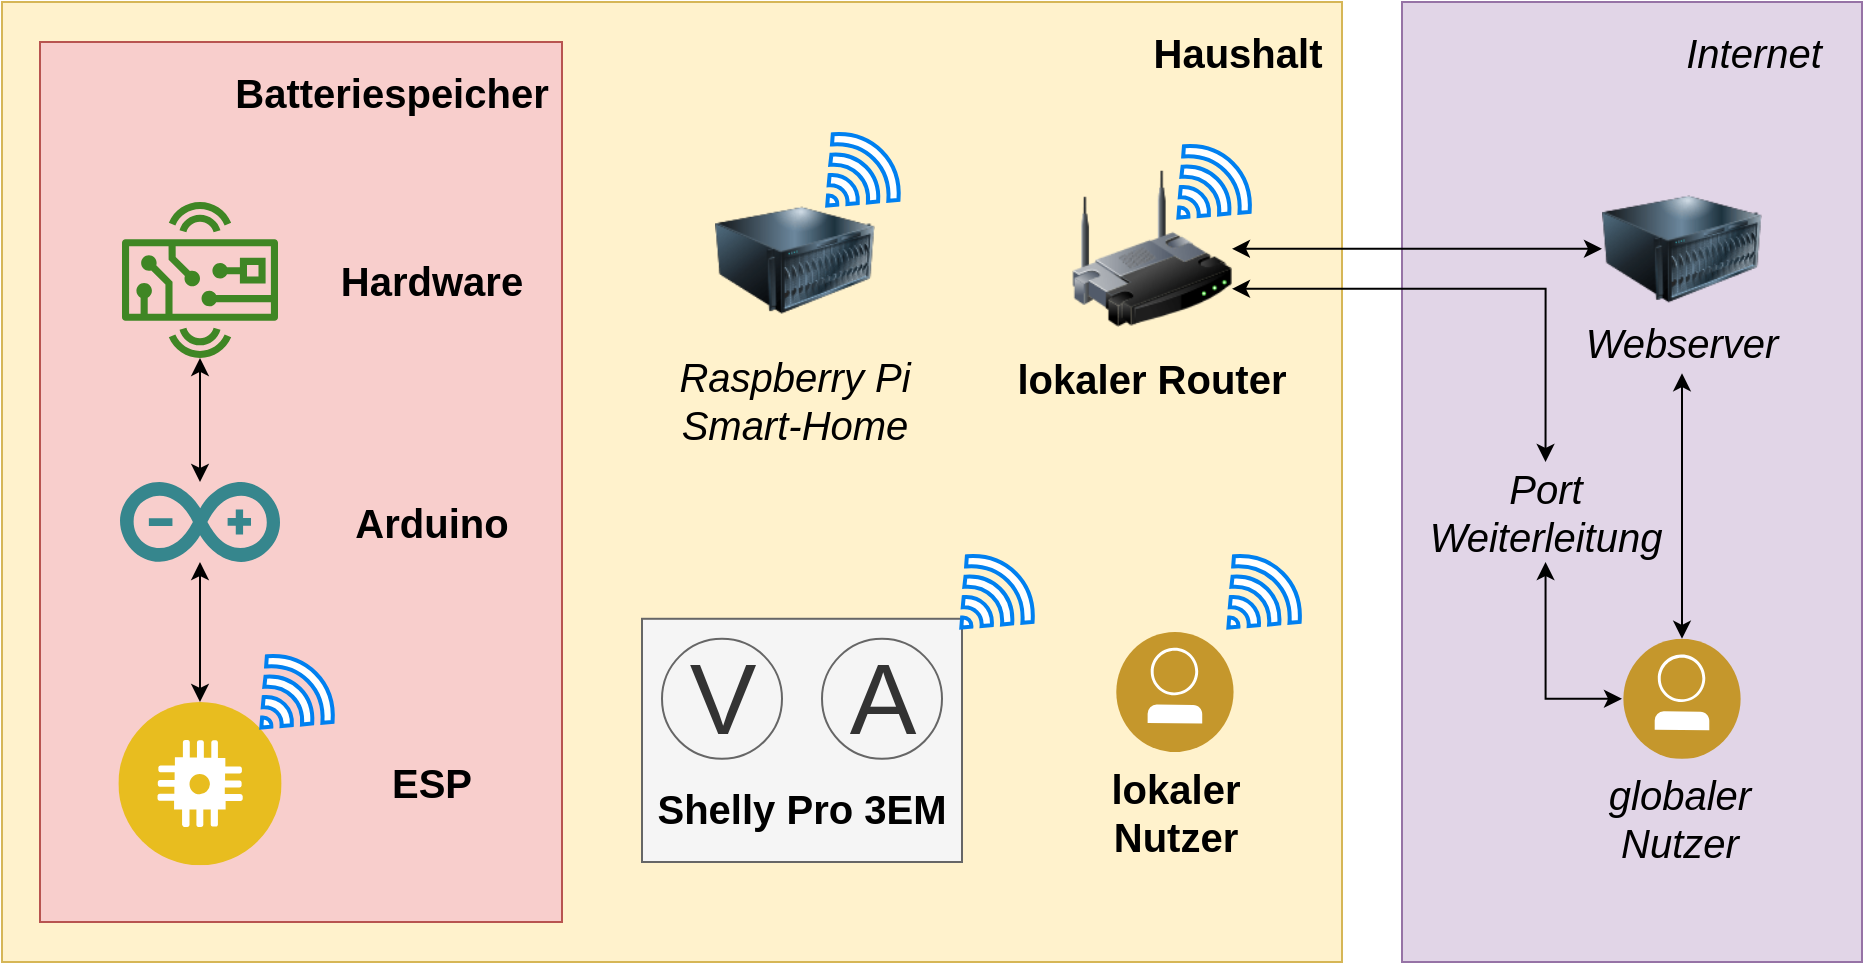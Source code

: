 <mxfile version="21.2.1" type="device">
  <diagram name="Seite-1" id="USYgguJ3XBzCwyXBdYhx">
    <mxGraphModel dx="1434" dy="1003" grid="1" gridSize="10" guides="1" tooltips="1" connect="1" arrows="1" fold="1" page="1" pageScale="1" pageWidth="827" pageHeight="1169" math="0" shadow="0">
      <root>
        <mxCell id="0" />
        <mxCell id="1" parent="0" />
        <mxCell id="uVHWEDpCsShMcWdxpazo-31" value="" style="rounded=0;whiteSpace=wrap;html=1;fillColor=#e1d5e7;strokeColor=#9673a6;" vertex="1" parent="1">
          <mxGeometry x="800" y="100" width="230" height="480" as="geometry" />
        </mxCell>
        <mxCell id="uVHWEDpCsShMcWdxpazo-29" value="" style="rounded=0;whiteSpace=wrap;html=1;fillColor=#fff2cc;strokeColor=#d6b656;" vertex="1" parent="1">
          <mxGeometry x="100" y="100" width="670" height="480" as="geometry" />
        </mxCell>
        <mxCell id="uVHWEDpCsShMcWdxpazo-14" value="" style="rounded=0;whiteSpace=wrap;html=1;fillColor=#f8cecc;strokeColor=#b85450;" vertex="1" parent="1">
          <mxGeometry x="119" y="120" width="261" height="440" as="geometry" />
        </mxCell>
        <mxCell id="uVHWEDpCsShMcWdxpazo-12" value="" style="rounded=0;whiteSpace=wrap;html=1;fillColor=#f5f5f5;fontColor=#333333;strokeColor=#666666;" vertex="1" parent="1">
          <mxGeometry x="420" y="408.39" width="160" height="121.61" as="geometry" />
        </mxCell>
        <mxCell id="uVHWEDpCsShMcWdxpazo-16" value="" style="edgeStyle=orthogonalEdgeStyle;rounded=0;orthogonalLoop=1;jettySize=auto;html=1;startArrow=classic;startFill=1;" edge="1" parent="1" source="uVHWEDpCsShMcWdxpazo-1" target="uVHWEDpCsShMcWdxpazo-2">
          <mxGeometry relative="1" as="geometry" />
        </mxCell>
        <mxCell id="uVHWEDpCsShMcWdxpazo-1" value="" style="sketch=0;outlineConnect=0;fontColor=#232F3E;gradientColor=none;fillColor=#3F8624;strokeColor=none;dashed=0;verticalLabelPosition=bottom;verticalAlign=top;align=center;html=1;fontSize=12;fontStyle=0;aspect=fixed;pointerEvents=1;shape=mxgraph.aws4.hardware_board;" vertex="1" parent="1">
          <mxGeometry x="160" y="200" width="78" height="78" as="geometry" />
        </mxCell>
        <mxCell id="uVHWEDpCsShMcWdxpazo-2" value="" style="dashed=0;outlineConnect=0;html=1;align=center;labelPosition=center;verticalLabelPosition=bottom;verticalAlign=top;shape=mxgraph.weblogos.arduino;fillColor=#36868D;strokeColor=none" vertex="1" parent="1">
          <mxGeometry x="159" y="340" width="80" height="40" as="geometry" />
        </mxCell>
        <mxCell id="uVHWEDpCsShMcWdxpazo-17" value="" style="edgeStyle=orthogonalEdgeStyle;rounded=0;orthogonalLoop=1;jettySize=auto;html=1;startArrow=classic;startFill=1;" edge="1" parent="1" source="uVHWEDpCsShMcWdxpazo-3" target="uVHWEDpCsShMcWdxpazo-2">
          <mxGeometry relative="1" as="geometry" />
        </mxCell>
        <mxCell id="uVHWEDpCsShMcWdxpazo-3" value="" style="image;aspect=fixed;perimeter=ellipsePerimeter;html=1;align=center;shadow=0;dashed=0;fontColor=#4277BB;labelBackgroundColor=default;fontSize=12;spacingTop=3;image=img/lib/ibm/applications/iot_application.svg;" vertex="1" parent="1">
          <mxGeometry x="158.19" y="450" width="81.61" height="81.61" as="geometry" />
        </mxCell>
        <mxCell id="uVHWEDpCsShMcWdxpazo-4" value="" style="html=1;verticalLabelPosition=bottom;align=center;labelBackgroundColor=#ffffff;verticalAlign=top;strokeWidth=2;strokeColor=#0080F0;shadow=0;dashed=0;shape=mxgraph.ios7.icons.wifi;pointerEvents=1;rotation=45;" vertex="1" parent="1">
          <mxGeometry x="220" y="430.0" width="46.46" height="38.39" as="geometry" />
        </mxCell>
        <mxCell id="uVHWEDpCsShMcWdxpazo-5" value="V" style="verticalLabelPosition=middle;shadow=0;dashed=0;align=center;html=1;verticalAlign=middle;strokeWidth=1;shape=ellipse;aspect=fixed;fontSize=50;fillColor=#f5f5f5;fontColor=#333333;strokeColor=#666666;" vertex="1" parent="1">
          <mxGeometry x="430" y="418.39" width="60" height="60" as="geometry" />
        </mxCell>
        <mxCell id="uVHWEDpCsShMcWdxpazo-6" value="A" style="verticalLabelPosition=middle;shadow=0;dashed=0;align=center;html=1;verticalAlign=middle;strokeWidth=1;shape=ellipse;aspect=fixed;fontSize=50;fillColor=#f5f5f5;fontColor=#333333;strokeColor=#666666;" vertex="1" parent="1">
          <mxGeometry x="510" y="418.39" width="60" height="60" as="geometry" />
        </mxCell>
        <mxCell id="uVHWEDpCsShMcWdxpazo-7" value="" style="html=1;verticalLabelPosition=bottom;align=center;labelBackgroundColor=#ffffff;verticalAlign=top;strokeWidth=2;strokeColor=#0080F0;shadow=0;dashed=0;shape=mxgraph.ios7.icons.wifi;pointerEvents=1;rotation=45;" vertex="1" parent="1">
          <mxGeometry x="570" y="380" width="46.46" height="38.39" as="geometry" />
        </mxCell>
        <mxCell id="uVHWEDpCsShMcWdxpazo-10" value="" style="image;html=1;image=img/lib/clip_art/computers/Server_128x128.png" vertex="1" parent="1">
          <mxGeometry x="456.5" y="189" width="80" height="80" as="geometry" />
        </mxCell>
        <mxCell id="uVHWEDpCsShMcWdxpazo-11" value="" style="image;html=1;image=img/lib/clip_art/computers/Server_128x128.png" vertex="1" parent="1">
          <mxGeometry x="900" y="183.39" width="80" height="80" as="geometry" />
        </mxCell>
        <mxCell id="uVHWEDpCsShMcWdxpazo-13" value="&lt;span style=&quot;font-size: 20px;&quot;&gt;&lt;b&gt;Batteriespeicher&lt;/b&gt;&lt;br&gt;&lt;/span&gt;" style="text;html=1;strokeColor=none;fillColor=none;align=center;verticalAlign=middle;whiteSpace=wrap;rounded=0;" vertex="1" parent="1">
          <mxGeometry x="220" y="130" width="150" height="30" as="geometry" />
        </mxCell>
        <mxCell id="uVHWEDpCsShMcWdxpazo-15" value="&lt;font style=&quot;font-size: 20px;&quot;&gt;&lt;i&gt;Raspberry Pi&lt;br&gt;Smart-Home&lt;/i&gt;&lt;br&gt;&lt;/font&gt;" style="text;html=1;strokeColor=none;fillColor=none;align=center;verticalAlign=middle;whiteSpace=wrap;rounded=0;" vertex="1" parent="1">
          <mxGeometry x="414" y="271.39" width="165" height="55.61" as="geometry" />
        </mxCell>
        <mxCell id="uVHWEDpCsShMcWdxpazo-18" value="&lt;font style=&quot;font-size: 20px;&quot;&gt;Arduino&lt;/font&gt;" style="text;html=1;strokeColor=none;fillColor=none;align=center;verticalAlign=middle;whiteSpace=wrap;rounded=0;fontStyle=1" vertex="1" parent="1">
          <mxGeometry x="240" y="345" width="150" height="30" as="geometry" />
        </mxCell>
        <mxCell id="uVHWEDpCsShMcWdxpazo-20" value="&lt;font style=&quot;font-size: 20px;&quot;&gt;Hardware&lt;/font&gt;" style="text;html=1;strokeColor=none;fillColor=none;align=center;verticalAlign=middle;whiteSpace=wrap;rounded=0;fontStyle=1" vertex="1" parent="1">
          <mxGeometry x="240" y="224" width="150" height="30" as="geometry" />
        </mxCell>
        <mxCell id="uVHWEDpCsShMcWdxpazo-21" value="&lt;font style=&quot;font-size: 20px;&quot;&gt;ESP&lt;/font&gt;" style="text;html=1;strokeColor=none;fillColor=none;align=center;verticalAlign=middle;whiteSpace=wrap;rounded=0;fontStyle=1" vertex="1" parent="1">
          <mxGeometry x="240" y="475" width="150" height="30" as="geometry" />
        </mxCell>
        <mxCell id="uVHWEDpCsShMcWdxpazo-51" value="" style="edgeStyle=orthogonalEdgeStyle;rounded=0;orthogonalLoop=1;jettySize=auto;html=1;entryX=0;entryY=0.5;entryDx=0;entryDy=0;exitX=1;exitY=0.5;exitDx=0;exitDy=0;startArrow=classic;startFill=1;" edge="1" parent="1" source="uVHWEDpCsShMcWdxpazo-22" target="uVHWEDpCsShMcWdxpazo-11">
          <mxGeometry relative="1" as="geometry">
            <Array as="points">
              <mxPoint x="830" y="223" />
              <mxPoint x="830" y="223" />
            </Array>
          </mxGeometry>
        </mxCell>
        <mxCell id="uVHWEDpCsShMcWdxpazo-57" style="edgeStyle=orthogonalEdgeStyle;rounded=0;orthogonalLoop=1;jettySize=auto;html=1;exitX=1;exitY=0.75;exitDx=0;exitDy=0;entryX=0.5;entryY=0;entryDx=0;entryDy=0;startArrow=classic;startFill=1;" edge="1" parent="1" source="uVHWEDpCsShMcWdxpazo-22" target="uVHWEDpCsShMcWdxpazo-32">
          <mxGeometry relative="1" as="geometry" />
        </mxCell>
        <mxCell id="uVHWEDpCsShMcWdxpazo-22" value="" style="image;html=1;image=img/lib/clip_art/networking/Wireless_Router_128x128.png" vertex="1" parent="1">
          <mxGeometry x="635" y="183.39" width="80" height="80" as="geometry" />
        </mxCell>
        <mxCell id="uVHWEDpCsShMcWdxpazo-23" value="" style="html=1;verticalLabelPosition=bottom;align=center;labelBackgroundColor=#ffffff;verticalAlign=top;strokeWidth=2;strokeColor=#0080F0;shadow=0;dashed=0;shape=mxgraph.ios7.icons.wifi;pointerEvents=1;rotation=45;" vertex="1" parent="1">
          <mxGeometry x="678.54" y="175.0" width="46.46" height="38.39" as="geometry" />
        </mxCell>
        <mxCell id="uVHWEDpCsShMcWdxpazo-25" value="&lt;font style=&quot;font-size: 20px;&quot;&gt;&lt;b&gt;lokaler Router&lt;/b&gt;&lt;/font&gt;" style="text;html=1;strokeColor=none;fillColor=none;align=center;verticalAlign=middle;whiteSpace=wrap;rounded=0;" vertex="1" parent="1">
          <mxGeometry x="600" y="273" width="150" height="30" as="geometry" />
        </mxCell>
        <mxCell id="uVHWEDpCsShMcWdxpazo-26" value="" style="html=1;verticalLabelPosition=bottom;align=center;labelBackgroundColor=#ffffff;verticalAlign=top;strokeWidth=2;strokeColor=#0080F0;shadow=0;dashed=0;shape=mxgraph.ios7.icons.wifi;pointerEvents=1;rotation=45;" vertex="1" parent="1">
          <mxGeometry x="502.96" y="169.0" width="46.46" height="38.39" as="geometry" />
        </mxCell>
        <mxCell id="uVHWEDpCsShMcWdxpazo-27" value="&lt;font style=&quot;font-size: 20px;&quot;&gt;&lt;b&gt;Shelly Pro 3EM&lt;/b&gt;&lt;/font&gt;" style="text;html=1;strokeColor=none;fillColor=none;align=center;verticalAlign=middle;whiteSpace=wrap;rounded=0;" vertex="1" parent="1">
          <mxGeometry x="425" y="488.39" width="150" height="30" as="geometry" />
        </mxCell>
        <mxCell id="uVHWEDpCsShMcWdxpazo-28" value="&lt;font style=&quot;font-size: 20px;&quot;&gt;&lt;i&gt;Webserver&lt;/i&gt;&lt;br&gt;&lt;/font&gt;" style="text;html=1;strokeColor=none;fillColor=none;align=center;verticalAlign=middle;whiteSpace=wrap;rounded=0;" vertex="1" parent="1">
          <mxGeometry x="865" y="254" width="150" height="31.61" as="geometry" />
        </mxCell>
        <mxCell id="uVHWEDpCsShMcWdxpazo-30" value="&lt;span style=&quot;font-size: 20px;&quot;&gt;&lt;i&gt;Internet&lt;/i&gt;&lt;br&gt;&lt;/span&gt;" style="text;html=1;strokeColor=none;fillColor=none;align=center;verticalAlign=middle;whiteSpace=wrap;rounded=0;" vertex="1" parent="1">
          <mxGeometry x="923.54" y="110" width="103.54" height="30" as="geometry" />
        </mxCell>
        <mxCell id="uVHWEDpCsShMcWdxpazo-32" value="&lt;span style=&quot;font-size: 20px;&quot;&gt;&lt;i&gt;Port&lt;br&gt;Weiterleitung&lt;/i&gt;&lt;br&gt;&lt;/span&gt;" style="text;html=1;strokeColor=none;fillColor=none;align=center;verticalAlign=middle;whiteSpace=wrap;rounded=0;" vertex="1" parent="1">
          <mxGeometry x="820" y="330" width="103.54" height="50" as="geometry" />
        </mxCell>
        <mxCell id="uVHWEDpCsShMcWdxpazo-37" value="" style="image;aspect=fixed;perimeter=ellipsePerimeter;html=1;align=center;shadow=0;dashed=0;fontColor=#4277BB;labelBackgroundColor=default;fontSize=12;spacingTop=3;image=img/lib/ibm/blockchain/blockchain_developer.svg;" vertex="1" parent="1">
          <mxGeometry x="656.46" y="415" width="60" height="60" as="geometry" />
        </mxCell>
        <mxCell id="uVHWEDpCsShMcWdxpazo-38" value="&lt;span style=&quot;font-size: 20px;&quot;&gt;&lt;b&gt;lokaler&lt;br&gt;Nutzer&lt;/b&gt;&lt;br&gt;&lt;/span&gt;" style="text;html=1;strokeColor=none;fillColor=none;align=center;verticalAlign=middle;whiteSpace=wrap;rounded=0;" vertex="1" parent="1">
          <mxGeometry x="634.69" y="490" width="103.54" height="30" as="geometry" />
        </mxCell>
        <mxCell id="uVHWEDpCsShMcWdxpazo-39" value="" style="html=1;verticalLabelPosition=bottom;align=center;labelBackgroundColor=#ffffff;verticalAlign=top;strokeWidth=2;strokeColor=#0080F0;shadow=0;dashed=0;shape=mxgraph.ios7.icons.wifi;pointerEvents=1;rotation=45;" vertex="1" parent="1">
          <mxGeometry x="703.54" y="380.0" width="46.46" height="38.39" as="geometry" />
        </mxCell>
        <mxCell id="uVHWEDpCsShMcWdxpazo-42" value="&lt;span style=&quot;font-size: 20px;&quot;&gt;&lt;i&gt;globaler Nutzer&lt;/i&gt;&lt;br&gt;&lt;/span&gt;" style="text;html=1;strokeColor=none;fillColor=none;align=center;verticalAlign=middle;whiteSpace=wrap;rounded=0;" vertex="1" parent="1">
          <mxGeometry x="898.23" y="483.61" width="81.77" height="48" as="geometry" />
        </mxCell>
        <mxCell id="uVHWEDpCsShMcWdxpazo-46" value="&lt;span style=&quot;font-size: 20px;&quot;&gt;&lt;b&gt;Haushalt&lt;/b&gt;&lt;br&gt;&lt;/span&gt;" style="text;html=1;strokeColor=none;fillColor=none;align=center;verticalAlign=middle;whiteSpace=wrap;rounded=0;" vertex="1" parent="1">
          <mxGeometry x="666.46" y="110" width="103.54" height="30" as="geometry" />
        </mxCell>
        <mxCell id="uVHWEDpCsShMcWdxpazo-54" style="edgeStyle=orthogonalEdgeStyle;rounded=0;orthogonalLoop=1;jettySize=auto;html=1;exitX=0.5;exitY=0;exitDx=0;exitDy=0;entryX=0.5;entryY=1;entryDx=0;entryDy=0;startArrow=classic;startFill=1;" edge="1" parent="1" source="uVHWEDpCsShMcWdxpazo-41" target="uVHWEDpCsShMcWdxpazo-28">
          <mxGeometry relative="1" as="geometry" />
        </mxCell>
        <mxCell id="uVHWEDpCsShMcWdxpazo-55" style="edgeStyle=orthogonalEdgeStyle;rounded=0;orthogonalLoop=1;jettySize=auto;html=1;exitX=0;exitY=0.5;exitDx=0;exitDy=0;entryX=0.5;entryY=1;entryDx=0;entryDy=0;startArrow=classic;startFill=1;" edge="1" parent="1" source="uVHWEDpCsShMcWdxpazo-41" target="uVHWEDpCsShMcWdxpazo-32">
          <mxGeometry relative="1" as="geometry" />
        </mxCell>
        <mxCell id="uVHWEDpCsShMcWdxpazo-41" value="" style="image;aspect=fixed;perimeter=ellipsePerimeter;html=1;align=center;shadow=0;dashed=0;fontColor=#4277BB;labelBackgroundColor=default;fontSize=12;spacingTop=3;image=img/lib/ibm/blockchain/blockchain_developer.svg;" vertex="1" parent="1">
          <mxGeometry x="910" y="418.39" width="60" height="60" as="geometry" />
        </mxCell>
      </root>
    </mxGraphModel>
  </diagram>
</mxfile>
